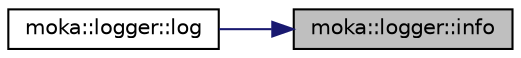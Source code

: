 digraph "moka::logger::info"
{
 // LATEX_PDF_SIZE
  edge [fontname="Helvetica",fontsize="10",labelfontname="Helvetica",labelfontsize="10"];
  node [fontname="Helvetica",fontsize="10",shape=record];
  rankdir="RL";
  Node9 [label="moka::logger::info",height=0.2,width=0.4,color="black", fillcolor="grey75", style="filled", fontcolor="black",tooltip="Write some info-level information to the log."];
  Node9 -> Node10 [dir="back",color="midnightblue",fontsize="10",style="solid",fontname="Helvetica"];
  Node10 [label="moka::logger::log",height=0.2,width=0.4,color="black", fillcolor="white", style="filled",URL="$classmoka_1_1logger.html#a826aeeb2fcae75b99c72eb9c82b5fa13",tooltip="Write some information to the log."];
}
